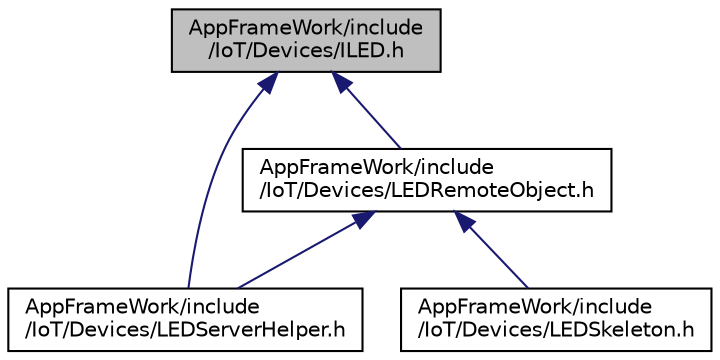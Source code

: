 digraph "AppFrameWork/include/IoT/Devices/ILED.h"
{
 // LATEX_PDF_SIZE
  edge [fontname="Helvetica",fontsize="10",labelfontname="Helvetica",labelfontsize="10"];
  node [fontname="Helvetica",fontsize="10",shape=record];
  Node1 [label="AppFrameWork/include\l/IoT/Devices/ILED.h",height=0.2,width=0.4,color="black", fillcolor="grey75", style="filled", fontcolor="black",tooltip=" "];
  Node1 -> Node2 [dir="back",color="midnightblue",fontsize="10",style="solid"];
  Node2 [label="AppFrameWork/include\l/IoT/Devices/LEDRemoteObject.h",height=0.2,width=0.4,color="black", fillcolor="white", style="filled",URL="$LEDRemoteObject_8h.html",tooltip=" "];
  Node2 -> Node3 [dir="back",color="midnightblue",fontsize="10",style="solid"];
  Node3 [label="AppFrameWork/include\l/IoT/Devices/LEDServerHelper.h",height=0.2,width=0.4,color="black", fillcolor="white", style="filled",URL="$LEDServerHelper_8h.html",tooltip=" "];
  Node2 -> Node4 [dir="back",color="midnightblue",fontsize="10",style="solid"];
  Node4 [label="AppFrameWork/include\l/IoT/Devices/LEDSkeleton.h",height=0.2,width=0.4,color="black", fillcolor="white", style="filled",URL="$LEDSkeleton_8h.html",tooltip=" "];
  Node1 -> Node3 [dir="back",color="midnightblue",fontsize="10",style="solid"];
}
